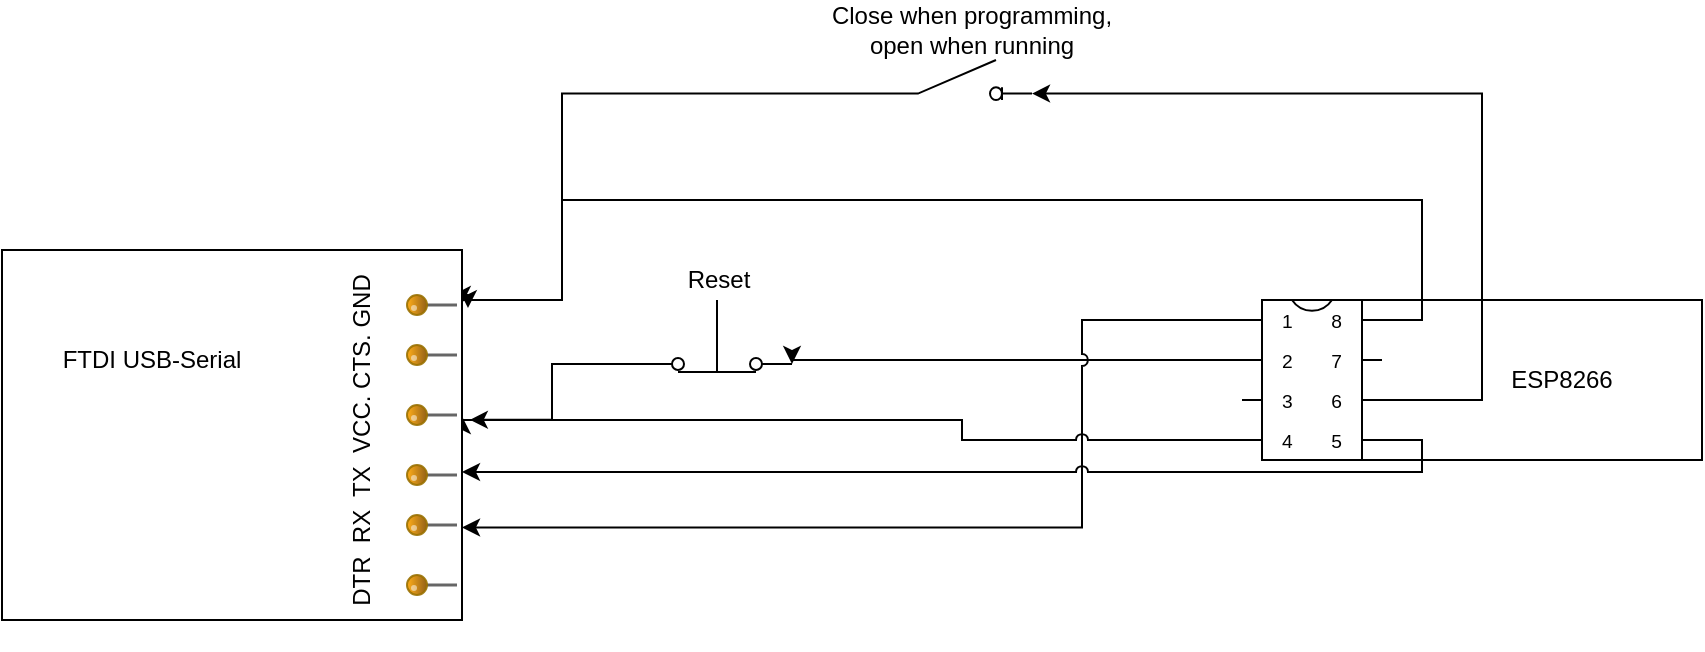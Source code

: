 <mxfile version="20.6.2" type="device"><diagram name="Page-1" id="7e0a89b8-554c-2b80-1dc8-d5c74ca68de4"><mxGraphModel dx="1426" dy="769" grid="1" gridSize="10" guides="1" tooltips="1" connect="1" arrows="1" fold="1" page="1" pageScale="1" pageWidth="1100" pageHeight="850" background="none" math="0" shadow="0"><root><mxCell id="0"/><mxCell id="1" parent="0"/><mxCell id="-n19e37qp_uSFpaitwJZ-3" value="" style="rounded=0;whiteSpace=wrap;html=1;" parent="1" vertex="1"><mxGeometry x="800" y="310" width="220" height="80" as="geometry"/></mxCell><mxCell id="FrqstLQonJ98R_0muGzR-1" style="edgeStyle=orthogonalEdgeStyle;rounded=0;jumpStyle=gap;orthogonalLoop=1;jettySize=auto;html=1;exitX=1;exitY=0;exitDx=0;exitDy=10;exitPerimeter=0;entryX=1;entryY=0.146;entryDx=0;entryDy=0;entryPerimeter=0;" edge="1" parent="1" source="-n19e37qp_uSFpaitwJZ-4" target="-n19e37qp_uSFpaitwJZ-6"><mxGeometry relative="1" as="geometry"><Array as="points"><mxPoint x="880" y="320"/><mxPoint x="880" y="260"/><mxPoint x="450" y="260"/><mxPoint x="450" y="310"/><mxPoint x="400" y="310"/></Array></mxGeometry></mxCell><mxCell id="FrqstLQonJ98R_0muGzR-6" style="edgeStyle=orthogonalEdgeStyle;rounded=0;jumpStyle=arc;orthogonalLoop=1;jettySize=auto;html=1;exitX=1;exitY=0;exitDx=0;exitDy=50;exitPerimeter=0;entryX=1;entryY=0.84;entryDx=0;entryDy=0;" edge="1" parent="1" source="-n19e37qp_uSFpaitwJZ-4" target="FrqstLQonJ98R_0muGzR-5"><mxGeometry relative="1" as="geometry"><Array as="points"><mxPoint x="910" y="360"/><mxPoint x="910" y="207"/></Array></mxGeometry></mxCell><mxCell id="FrqstLQonJ98R_0muGzR-18" style="edgeStyle=orthogonalEdgeStyle;rounded=0;jumpStyle=arc;jumpSize=6;orthogonalLoop=1;jettySize=auto;html=1;exitX=0;exitY=0;exitDx=0;exitDy=30;exitPerimeter=0;entryX=1;entryY=0.8;entryDx=0;entryDy=0;" edge="1" parent="1" source="-n19e37qp_uSFpaitwJZ-4" target="FrqstLQonJ98R_0muGzR-17"><mxGeometry relative="1" as="geometry"><Array as="points"><mxPoint x="565" y="340"/></Array></mxGeometry></mxCell><mxCell id="-n19e37qp_uSFpaitwJZ-4" value="" style="shadow=0;dashed=0;align=center;html=1;strokeWidth=1;shape=mxgraph.electrical.logic_gates.dual_inline_ic;labelNames=a,b,c,d,e,f,g,h,i,j,k,l,m,n,o,p,q,r,s,t;" parent="1" vertex="1"><mxGeometry x="790" y="310" width="70" height="80" as="geometry"/></mxCell><mxCell id="-n19e37qp_uSFpaitwJZ-5" value="ESP8266" style="text;html=1;strokeColor=none;fillColor=none;align=center;verticalAlign=middle;whiteSpace=wrap;rounded=0;" parent="1" vertex="1"><mxGeometry x="920" y="335" width="60" height="30" as="geometry"/></mxCell><mxCell id="-n19e37qp_uSFpaitwJZ-17" style="edgeStyle=orthogonalEdgeStyle;rounded=0;orthogonalLoop=1;jettySize=auto;html=1;exitX=0;exitY=0;exitDx=0;exitDy=10;exitPerimeter=0;entryX=1;entryY=0.75;entryDx=0;entryDy=0;jumpStyle=arc;jumpSize=6;" parent="1" source="-n19e37qp_uSFpaitwJZ-4" target="-n19e37qp_uSFpaitwJZ-6" edge="1"><mxGeometry relative="1" as="geometry"><Array as="points"><mxPoint x="710" y="320"/><mxPoint x="710" y="424"/></Array></mxGeometry></mxCell><mxCell id="FrqstLQonJ98R_0muGzR-8" style="edgeStyle=orthogonalEdgeStyle;rounded=0;jumpStyle=arc;orthogonalLoop=1;jettySize=auto;html=1;exitX=0;exitY=0.84;exitDx=0;exitDy=0;entryX=1.013;entryY=0.157;entryDx=0;entryDy=0;entryPerimeter=0;" edge="1" parent="1" source="FrqstLQonJ98R_0muGzR-5" target="-n19e37qp_uSFpaitwJZ-6"><mxGeometry relative="1" as="geometry"><mxPoint x="451" y="260" as="targetPoint"/><Array as="points"><mxPoint x="450" y="207"/><mxPoint x="450" y="310"/><mxPoint x="403" y="310"/></Array></mxGeometry></mxCell><mxCell id="FrqstLQonJ98R_0muGzR-5" value="" style="shape=mxgraph.electrical.electro-mechanical.switchDisconnector;aspect=fixed;elSwitchState=off;" vertex="1" parent="1"><mxGeometry x="610" y="190" width="75" height="20" as="geometry"/></mxCell><mxCell id="FrqstLQonJ98R_0muGzR-9" value="Close when programming, open when running" style="text;html=1;strokeColor=none;fillColor=none;align=center;verticalAlign=middle;whiteSpace=wrap;rounded=0;" vertex="1" parent="1"><mxGeometry x="570" y="160" width="170" height="30" as="geometry"/></mxCell><mxCell id="FrqstLQonJ98R_0muGzR-10" style="edgeStyle=orthogonalEdgeStyle;rounded=0;jumpStyle=arc;orthogonalLoop=1;jettySize=auto;html=1;exitX=0;exitY=0;exitDx=0;exitDy=70;exitPerimeter=0;entryX=1;entryY=0.449;entryDx=0;entryDy=0;entryPerimeter=0;" edge="1" parent="1" source="-n19e37qp_uSFpaitwJZ-4" target="-n19e37qp_uSFpaitwJZ-6"><mxGeometry relative="1" as="geometry"><Array as="points"><mxPoint x="650" y="380"/><mxPoint x="650" y="370"/><mxPoint x="400" y="370"/></Array></mxGeometry></mxCell><mxCell id="-n19e37qp_uSFpaitwJZ-19" style="edgeStyle=orthogonalEdgeStyle;rounded=0;jumpStyle=arc;orthogonalLoop=1;jettySize=auto;html=1;exitX=1;exitY=0;exitDx=0;exitDy=70;exitPerimeter=0;entryX=1;entryY=0.6;entryDx=0;entryDy=0;entryPerimeter=0;jumpSize=6;" parent="1" source="-n19e37qp_uSFpaitwJZ-4" target="-n19e37qp_uSFpaitwJZ-6" edge="1"><mxGeometry relative="1" as="geometry"><Array as="points"><mxPoint x="880" y="380"/><mxPoint x="880" y="396"/></Array></mxGeometry></mxCell><mxCell id="FrqstLQonJ98R_0muGzR-20" style="edgeStyle=orthogonalEdgeStyle;rounded=0;jumpStyle=arc;jumpSize=6;orthogonalLoop=1;jettySize=auto;html=1;exitX=0;exitY=0.8;exitDx=0;exitDy=0;entryX=1.017;entryY=0.459;entryDx=0;entryDy=0;entryPerimeter=0;" edge="1" parent="1" source="FrqstLQonJ98R_0muGzR-17" target="-n19e37qp_uSFpaitwJZ-6"><mxGeometry relative="1" as="geometry"><mxPoint x="438" y="370" as="targetPoint"/></mxGeometry></mxCell><mxCell id="FrqstLQonJ98R_0muGzR-17" value="" style="pointerEvents=1;verticalLabelPosition=bottom;shadow=0;dashed=0;align=center;html=1;verticalAlign=top;shape=mxgraph.electrical.electro-mechanical.pushbuttonBreak2;elSwitchState=on;" vertex="1" parent="1"><mxGeometry x="490" y="310" width="75" height="40" as="geometry"/></mxCell><mxCell id="FrqstLQonJ98R_0muGzR-21" value="Reset" style="text;html=1;align=center;verticalAlign=middle;resizable=0;points=[];autosize=1;strokeColor=none;fillColor=none;" vertex="1" parent="1"><mxGeometry x="502.5" y="285" width="50" height="30" as="geometry"/></mxCell><mxCell id="FrqstLQonJ98R_0muGzR-22" value="" style="group" vertex="1" connectable="0" parent="1"><mxGeometry x="170" y="275" width="230" height="210" as="geometry"/></mxCell><mxCell id="-n19e37qp_uSFpaitwJZ-6" value="" style="rounded=0;whiteSpace=wrap;html=1;" parent="FrqstLQonJ98R_0muGzR-22" vertex="1"><mxGeometry y="10" width="230" height="185" as="geometry"/></mxCell><mxCell id="-n19e37qp_uSFpaitwJZ-8" value="" style="verticalLabelPosition=top;html=1;shadow=0;dashed=0;verticalAlign=bottom;strokeWidth=1;shape=mxgraph.ios.iPin;fillColor2=#ffa500;fillColor3=#885000;strokeColor=#997000;rotation=-90;" parent="FrqstLQonJ98R_0muGzR-22" vertex="1"><mxGeometry x="210" y="25" width="10" height="25" as="geometry"/></mxCell><mxCell id="-n19e37qp_uSFpaitwJZ-9" value="" style="verticalLabelPosition=top;html=1;shadow=0;dashed=0;verticalAlign=bottom;strokeWidth=1;shape=mxgraph.ios.iPin;fillColor2=#ffa500;fillColor3=#885000;strokeColor=#997000;rotation=-90;" parent="FrqstLQonJ98R_0muGzR-22" vertex="1"><mxGeometry x="210" y="50" width="10" height="25" as="geometry"/></mxCell><mxCell id="-n19e37qp_uSFpaitwJZ-10" value="" style="verticalLabelPosition=top;html=1;shadow=0;dashed=0;verticalAlign=bottom;strokeWidth=1;shape=mxgraph.ios.iPin;fillColor2=#ffa500;fillColor3=#885000;strokeColor=#997000;rotation=-90;" parent="FrqstLQonJ98R_0muGzR-22" vertex="1"><mxGeometry x="210" y="80" width="10" height="25" as="geometry"/></mxCell><mxCell id="-n19e37qp_uSFpaitwJZ-11" value="" style="verticalLabelPosition=top;html=1;shadow=0;dashed=0;verticalAlign=bottom;strokeWidth=1;shape=mxgraph.ios.iPin;fillColor2=#ffa500;fillColor3=#885000;strokeColor=#997000;rotation=-90;" parent="FrqstLQonJ98R_0muGzR-22" vertex="1"><mxGeometry x="210" y="110" width="10" height="25" as="geometry"/></mxCell><mxCell id="-n19e37qp_uSFpaitwJZ-12" value="" style="verticalLabelPosition=top;html=1;shadow=0;dashed=0;verticalAlign=bottom;strokeWidth=1;shape=mxgraph.ios.iPin;fillColor2=#ffa500;fillColor3=#885000;strokeColor=#997000;rotation=-90;" parent="FrqstLQonJ98R_0muGzR-22" vertex="1"><mxGeometry x="210" y="135" width="10" height="25" as="geometry"/></mxCell><mxCell id="-n19e37qp_uSFpaitwJZ-13" value="" style="verticalLabelPosition=top;html=1;shadow=0;dashed=0;verticalAlign=bottom;strokeWidth=1;shape=mxgraph.ios.iPin;fillColor2=#ffa500;fillColor3=#885000;strokeColor=#997000;rotation=-90;" parent="FrqstLQonJ98R_0muGzR-22" vertex="1"><mxGeometry x="210" y="165" width="10" height="25" as="geometry"/></mxCell><mxCell id="-n19e37qp_uSFpaitwJZ-14" value="FTDI USB-Serial" style="text;html=1;strokeColor=none;fillColor=none;align=center;verticalAlign=middle;whiteSpace=wrap;rounded=0;" parent="FrqstLQonJ98R_0muGzR-22" vertex="1"><mxGeometry x="20" y="50" width="110" height="30" as="geometry"/></mxCell><mxCell id="-n19e37qp_uSFpaitwJZ-15" value="DTR&amp;nbsp; RX&amp;nbsp; TX&amp;nbsp; VCC. CTS. GND" style="text;html=1;strokeColor=none;fillColor=none;align=center;verticalAlign=middle;whiteSpace=wrap;rounded=0;rotation=-90;" parent="FrqstLQonJ98R_0muGzR-22" vertex="1"><mxGeometry x="75" y="90" width="210" height="30" as="geometry"/></mxCell></root></mxGraphModel></diagram></mxfile>